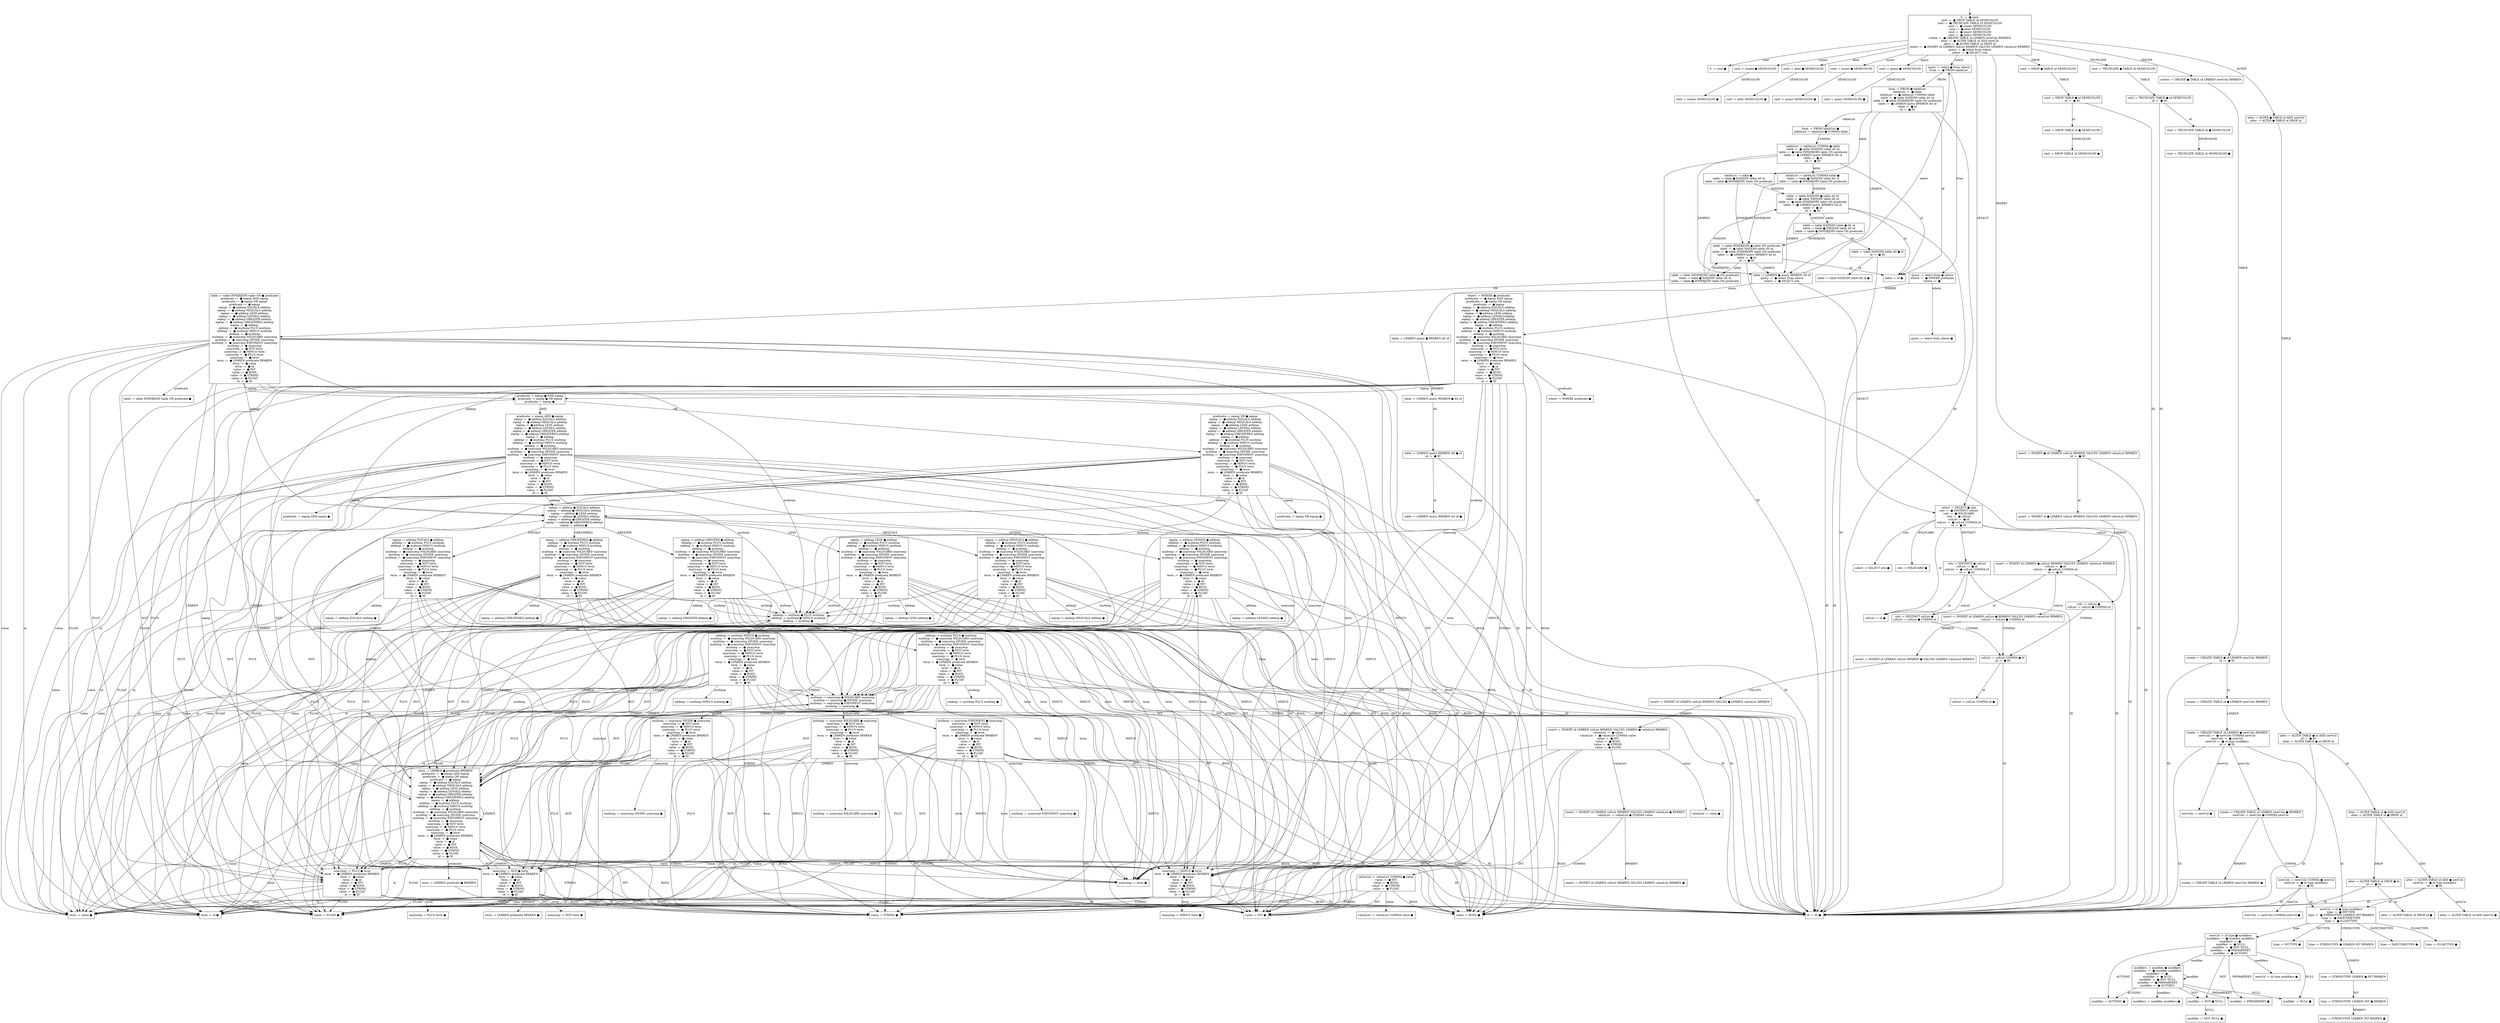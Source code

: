 digraph dfa {
    "" [shape=none]
    "0" [shape=box,label="S' :=  ● cmd \ncmd :=  ● DROP TABLE id SEMICOLON\ncmd :=  ● TRUNCATE TABLE id SEMICOLON\ncmd :=  ● create SEMICOLON\ncmd :=  ● alter SEMICOLON\ncmd :=  ● insert SEMICOLON\ncmd :=  ● query SEMICOLON\ncreate :=  ● CREATE TABLE id LPAREN newCols RPAREN\nalter :=  ● ALTER TABLE id ADD newCol\nalter :=  ● ALTER TABLE id DROP id\ninsert :=  ● INSERT id LPAREN colList RPAREN VALUES LPAREN valueList RPAREN\nquery :=  ● select from where\nselect :=  ● SELECT cols\n"]
    "1" [shape=box,label="S' := cmd ● \n"]
    "2" [shape=box,label="cmd := create ● SEMICOLON\n"]
    "3" [shape=box,label="cmd := create SEMICOLON ● \n"]
    "4" [shape=box,label="cmd := alter ● SEMICOLON\n"]
    "5" [shape=box,label="cmd := alter SEMICOLON ● \n"]
    "6" [shape=box,label="cmd := insert ● SEMICOLON\n"]
    "7" [shape=box,label="cmd := insert SEMICOLON ● \n"]
    "8" [shape=box,label="cmd := query ● SEMICOLON\n"]
    "9" [shape=box,label="cmd := query SEMICOLON ● \n"]
    "10" [shape=box,label="query := select ● from where\nfrom :=  ● FROM tableList\n"]
    "11" [shape=box,label="query := select from ● where\nwhere :=  ● WHERE predicate\nwhere :=  ● \n"]
    "12" [shape=box,label="query := select from where ● \n"]
    "13" [shape=box,label="where := WHERE ● predicate\npredicate :=  ● eqexp AND eqexp\npredicate :=  ● eqexp OR eqexp\npredicate :=  ● eqexp\neqexp :=  ● addexp EQUALS addexp\neqexp :=  ● addexp NEQUALS addexp\neqexp :=  ● addexp LESS addexp\neqexp :=  ● addexp LESSEQ addexp\neqexp :=  ● addexp GREATER addexp\neqexp :=  ● addexp GREATEREQ addexp\neqexp :=  ● addexp\naddexp :=  ● multexp PLUS multexp\naddexp :=  ● multexp MINUS multexp\naddexp :=  ● multexp\nmultexp :=  ● unaryexp WILDCARD unaryexp\nmultexp :=  ● unaryexp DIVIDE unaryexp\nmultexp :=  ● unaryexp EXPONENT unaryexp\nmultexp :=  ● unaryexp\nunaryexp :=  ● NOT term\nunaryexp :=  ● MINUS term\nunaryexp :=  ● PLUS term\nunaryexp :=  ● term\nterm :=  ● LPAREN predicate RPAREN\nterm :=  ● value\nterm :=  ● id\nvalue :=  ● INT\nvalue :=  ● BOOL\nvalue :=  ● STRING\nvalue :=  ● FLOAT\nid :=  ● ID\n"]
    "14" [shape=box,label="term := id ● \n"]
    "15" [shape=box,label="where := WHERE predicate ● \n"]
    "16" [shape=box,label="predicate := eqexp ● AND eqexp\npredicate := eqexp ● OR eqexp\npredicate := eqexp ● \n"]
    "17" [shape=box,label="predicate := eqexp AND ● eqexp\neqexp :=  ● addexp EQUALS addexp\neqexp :=  ● addexp NEQUALS addexp\neqexp :=  ● addexp LESS addexp\neqexp :=  ● addexp LESSEQ addexp\neqexp :=  ● addexp GREATER addexp\neqexp :=  ● addexp GREATEREQ addexp\neqexp :=  ● addexp\naddexp :=  ● multexp PLUS multexp\naddexp :=  ● multexp MINUS multexp\naddexp :=  ● multexp\nmultexp :=  ● unaryexp WILDCARD unaryexp\nmultexp :=  ● unaryexp DIVIDE unaryexp\nmultexp :=  ● unaryexp EXPONENT unaryexp\nmultexp :=  ● unaryexp\nunaryexp :=  ● NOT term\nunaryexp :=  ● MINUS term\nunaryexp :=  ● PLUS term\nunaryexp :=  ● term\nterm :=  ● LPAREN predicate RPAREN\nterm :=  ● value\nterm :=  ● id\nvalue :=  ● INT\nvalue :=  ● BOOL\nvalue :=  ● STRING\nvalue :=  ● FLOAT\nid :=  ● ID\n"]
    "18" [shape=box,label="predicate := eqexp AND eqexp ● \n"]
    "19" [shape=box,label="eqexp := addexp ● EQUALS addexp\neqexp := addexp ● NEQUALS addexp\neqexp := addexp ● LESS addexp\neqexp := addexp ● LESSEQ addexp\neqexp := addexp ● GREATER addexp\neqexp := addexp ● GREATEREQ addexp\neqexp := addexp ● \n"]
    "20" [shape=box,label="eqexp := addexp EQUALS ● addexp\naddexp :=  ● multexp PLUS multexp\naddexp :=  ● multexp MINUS multexp\naddexp :=  ● multexp\nmultexp :=  ● unaryexp WILDCARD unaryexp\nmultexp :=  ● unaryexp DIVIDE unaryexp\nmultexp :=  ● unaryexp EXPONENT unaryexp\nmultexp :=  ● unaryexp\nunaryexp :=  ● NOT term\nunaryexp :=  ● MINUS term\nunaryexp :=  ● PLUS term\nunaryexp :=  ● term\nterm :=  ● LPAREN predicate RPAREN\nterm :=  ● value\nterm :=  ● id\nvalue :=  ● INT\nvalue :=  ● BOOL\nvalue :=  ● STRING\nvalue :=  ● FLOAT\nid :=  ● ID\n"]
    "21" [shape=box,label="eqexp := addexp EQUALS addexp ● \n"]
    "22" [shape=box,label="addexp := multexp ● PLUS multexp\naddexp := multexp ● MINUS multexp\naddexp := multexp ● \n"]
    "23" [shape=box,label="addexp := multexp PLUS ● multexp\nmultexp :=  ● unaryexp WILDCARD unaryexp\nmultexp :=  ● unaryexp DIVIDE unaryexp\nmultexp :=  ● unaryexp EXPONENT unaryexp\nmultexp :=  ● unaryexp\nunaryexp :=  ● NOT term\nunaryexp :=  ● MINUS term\nunaryexp :=  ● PLUS term\nunaryexp :=  ● term\nterm :=  ● LPAREN predicate RPAREN\nterm :=  ● value\nterm :=  ● id\nvalue :=  ● INT\nvalue :=  ● BOOL\nvalue :=  ● STRING\nvalue :=  ● FLOAT\nid :=  ● ID\n"]
    "24" [shape=box,label="addexp := multexp PLUS multexp ● \n"]
    "25" [shape=box,label="multexp := unaryexp ● WILDCARD unaryexp\nmultexp := unaryexp ● DIVIDE unaryexp\nmultexp := unaryexp ● EXPONENT unaryexp\nmultexp := unaryexp ● \n"]
    "26" [shape=box,label="multexp := unaryexp WILDCARD ● unaryexp\nunaryexp :=  ● NOT term\nunaryexp :=  ● MINUS term\nunaryexp :=  ● PLUS term\nunaryexp :=  ● term\nterm :=  ● LPAREN predicate RPAREN\nterm :=  ● value\nterm :=  ● id\nvalue :=  ● INT\nvalue :=  ● BOOL\nvalue :=  ● STRING\nvalue :=  ● FLOAT\nid :=  ● ID\n"]
    "27" [shape=box,label="multexp := unaryexp WILDCARD unaryexp ● \n"]
    "28" [shape=box,label="unaryexp := term ● \n"]
    "29" [shape=box,label="term := value ● \n"]
    "30" [shape=box,label="term := LPAREN ● predicate RPAREN\npredicate :=  ● eqexp AND eqexp\npredicate :=  ● eqexp OR eqexp\npredicate :=  ● eqexp\neqexp :=  ● addexp EQUALS addexp\neqexp :=  ● addexp NEQUALS addexp\neqexp :=  ● addexp LESS addexp\neqexp :=  ● addexp LESSEQ addexp\neqexp :=  ● addexp GREATER addexp\neqexp :=  ● addexp GREATEREQ addexp\neqexp :=  ● addexp\naddexp :=  ● multexp PLUS multexp\naddexp :=  ● multexp MINUS multexp\naddexp :=  ● multexp\nmultexp :=  ● unaryexp WILDCARD unaryexp\nmultexp :=  ● unaryexp DIVIDE unaryexp\nmultexp :=  ● unaryexp EXPONENT unaryexp\nmultexp :=  ● unaryexp\nunaryexp :=  ● NOT term\nunaryexp :=  ● MINUS term\nunaryexp :=  ● PLUS term\nunaryexp :=  ● term\nterm :=  ● LPAREN predicate RPAREN\nterm :=  ● value\nterm :=  ● id\nvalue :=  ● INT\nvalue :=  ● BOOL\nvalue :=  ● STRING\nvalue :=  ● FLOAT\nid :=  ● ID\n"]
    "31" [shape=box,label="term := LPAREN predicate ● RPAREN\n"]
    "32" [shape=box,label="term := LPAREN predicate RPAREN ● \n"]
    "33" [shape=box,label="predicate := eqexp OR ● eqexp\neqexp :=  ● addexp EQUALS addexp\neqexp :=  ● addexp NEQUALS addexp\neqexp :=  ● addexp LESS addexp\neqexp :=  ● addexp LESSEQ addexp\neqexp :=  ● addexp GREATER addexp\neqexp :=  ● addexp GREATEREQ addexp\neqexp :=  ● addexp\naddexp :=  ● multexp PLUS multexp\naddexp :=  ● multexp MINUS multexp\naddexp :=  ● multexp\nmultexp :=  ● unaryexp WILDCARD unaryexp\nmultexp :=  ● unaryexp DIVIDE unaryexp\nmultexp :=  ● unaryexp EXPONENT unaryexp\nmultexp :=  ● unaryexp\nunaryexp :=  ● NOT term\nunaryexp :=  ● MINUS term\nunaryexp :=  ● PLUS term\nunaryexp :=  ● term\nterm :=  ● LPAREN predicate RPAREN\nterm :=  ● value\nterm :=  ● id\nvalue :=  ● INT\nvalue :=  ● BOOL\nvalue :=  ● STRING\nvalue :=  ● FLOAT\nid :=  ● ID\n"]
    "34" [shape=box,label="predicate := eqexp OR eqexp ● \n"]
    "35" [shape=box,label="eqexp := addexp NEQUALS ● addexp\naddexp :=  ● multexp PLUS multexp\naddexp :=  ● multexp MINUS multexp\naddexp :=  ● multexp\nmultexp :=  ● unaryexp WILDCARD unaryexp\nmultexp :=  ● unaryexp DIVIDE unaryexp\nmultexp :=  ● unaryexp EXPONENT unaryexp\nmultexp :=  ● unaryexp\nunaryexp :=  ● NOT term\nunaryexp :=  ● MINUS term\nunaryexp :=  ● PLUS term\nunaryexp :=  ● term\nterm :=  ● LPAREN predicate RPAREN\nterm :=  ● value\nterm :=  ● id\nvalue :=  ● INT\nvalue :=  ● BOOL\nvalue :=  ● STRING\nvalue :=  ● FLOAT\nid :=  ● ID\n"]
    "36" [shape=box,label="eqexp := addexp NEQUALS addexp ● \n"]
    "37" [shape=box,label="addexp := multexp MINUS ● multexp\nmultexp :=  ● unaryexp WILDCARD unaryexp\nmultexp :=  ● unaryexp DIVIDE unaryexp\nmultexp :=  ● unaryexp EXPONENT unaryexp\nmultexp :=  ● unaryexp\nunaryexp :=  ● NOT term\nunaryexp :=  ● MINUS term\nunaryexp :=  ● PLUS term\nunaryexp :=  ● term\nterm :=  ● LPAREN predicate RPAREN\nterm :=  ● value\nterm :=  ● id\nvalue :=  ● INT\nvalue :=  ● BOOL\nvalue :=  ● STRING\nvalue :=  ● FLOAT\nid :=  ● ID\n"]
    "38" [shape=box,label="addexp := multexp MINUS multexp ● \n"]
    "39" [shape=box,label="multexp := unaryexp DIVIDE ● unaryexp\nunaryexp :=  ● NOT term\nunaryexp :=  ● MINUS term\nunaryexp :=  ● PLUS term\nunaryexp :=  ● term\nterm :=  ● LPAREN predicate RPAREN\nterm :=  ● value\nterm :=  ● id\nvalue :=  ● INT\nvalue :=  ● BOOL\nvalue :=  ● STRING\nvalue :=  ● FLOAT\nid :=  ● ID\n"]
    "40" [shape=box,label="multexp := unaryexp DIVIDE unaryexp ● \n"]
    "41" [shape=box,label="value := INT ● \n"]
    "42" [shape=box,label="unaryexp := NOT ● term\nterm :=  ● LPAREN predicate RPAREN\nterm :=  ● value\nterm :=  ● id\nvalue :=  ● INT\nvalue :=  ● BOOL\nvalue :=  ● STRING\nvalue :=  ● FLOAT\nid :=  ● ID\n"]
    "43" [shape=box,label="unaryexp := NOT term ● \n"]
    "44" [shape=box,label="id := ID ● \n"]
    "45" [shape=box,label="value := BOOL ● \n"]
    "46" [shape=box,label="value := STRING ● \n"]
    "47" [shape=box,label="value := FLOAT ● \n"]
    "48" [shape=box,label="unaryexp := PLUS ● term\nterm :=  ● LPAREN predicate RPAREN\nterm :=  ● value\nterm :=  ● id\nvalue :=  ● INT\nvalue :=  ● BOOL\nvalue :=  ● STRING\nvalue :=  ● FLOAT\nid :=  ● ID\n"]
    "49" [shape=box,label="unaryexp := PLUS term ● \n"]
    "50" [shape=box,label="unaryexp := MINUS ● term\nterm :=  ● LPAREN predicate RPAREN\nterm :=  ● value\nterm :=  ● id\nvalue :=  ● INT\nvalue :=  ● BOOL\nvalue :=  ● STRING\nvalue :=  ● FLOAT\nid :=  ● ID\n"]
    "51" [shape=box,label="unaryexp := MINUS term ● \n"]
    "52" [shape=box,label="multexp := unaryexp EXPONENT ● unaryexp\nunaryexp :=  ● NOT term\nunaryexp :=  ● MINUS term\nunaryexp :=  ● PLUS term\nunaryexp :=  ● term\nterm :=  ● LPAREN predicate RPAREN\nterm :=  ● value\nterm :=  ● id\nvalue :=  ● INT\nvalue :=  ● BOOL\nvalue :=  ● STRING\nvalue :=  ● FLOAT\nid :=  ● ID\n"]
    "53" [shape=box,label="multexp := unaryexp EXPONENT unaryexp ● \n"]
    "54" [shape=box,label="eqexp := addexp LESS ● addexp\naddexp :=  ● multexp PLUS multexp\naddexp :=  ● multexp MINUS multexp\naddexp :=  ● multexp\nmultexp :=  ● unaryexp WILDCARD unaryexp\nmultexp :=  ● unaryexp DIVIDE unaryexp\nmultexp :=  ● unaryexp EXPONENT unaryexp\nmultexp :=  ● unaryexp\nunaryexp :=  ● NOT term\nunaryexp :=  ● MINUS term\nunaryexp :=  ● PLUS term\nunaryexp :=  ● term\nterm :=  ● LPAREN predicate RPAREN\nterm :=  ● value\nterm :=  ● id\nvalue :=  ● INT\nvalue :=  ● BOOL\nvalue :=  ● STRING\nvalue :=  ● FLOAT\nid :=  ● ID\n"]
    "55" [shape=box,label="eqexp := addexp LESS addexp ● \n"]
    "56" [shape=box,label="eqexp := addexp LESSEQ ● addexp\naddexp :=  ● multexp PLUS multexp\naddexp :=  ● multexp MINUS multexp\naddexp :=  ● multexp\nmultexp :=  ● unaryexp WILDCARD unaryexp\nmultexp :=  ● unaryexp DIVIDE unaryexp\nmultexp :=  ● unaryexp EXPONENT unaryexp\nmultexp :=  ● unaryexp\nunaryexp :=  ● NOT term\nunaryexp :=  ● MINUS term\nunaryexp :=  ● PLUS term\nunaryexp :=  ● term\nterm :=  ● LPAREN predicate RPAREN\nterm :=  ● value\nterm :=  ● id\nvalue :=  ● INT\nvalue :=  ● BOOL\nvalue :=  ● STRING\nvalue :=  ● FLOAT\nid :=  ● ID\n"]
    "57" [shape=box,label="eqexp := addexp LESSEQ addexp ● \n"]
    "58" [shape=box,label="eqexp := addexp GREATER ● addexp\naddexp :=  ● multexp PLUS multexp\naddexp :=  ● multexp MINUS multexp\naddexp :=  ● multexp\nmultexp :=  ● unaryexp WILDCARD unaryexp\nmultexp :=  ● unaryexp DIVIDE unaryexp\nmultexp :=  ● unaryexp EXPONENT unaryexp\nmultexp :=  ● unaryexp\nunaryexp :=  ● NOT term\nunaryexp :=  ● MINUS term\nunaryexp :=  ● PLUS term\nunaryexp :=  ● term\nterm :=  ● LPAREN predicate RPAREN\nterm :=  ● value\nterm :=  ● id\nvalue :=  ● INT\nvalue :=  ● BOOL\nvalue :=  ● STRING\nvalue :=  ● FLOAT\nid :=  ● ID\n"]
    "59" [shape=box,label="eqexp := addexp GREATER addexp ● \n"]
    "60" [shape=box,label="eqexp := addexp GREATEREQ ● addexp\naddexp :=  ● multexp PLUS multexp\naddexp :=  ● multexp MINUS multexp\naddexp :=  ● multexp\nmultexp :=  ● unaryexp WILDCARD unaryexp\nmultexp :=  ● unaryexp DIVIDE unaryexp\nmultexp :=  ● unaryexp EXPONENT unaryexp\nmultexp :=  ● unaryexp\nunaryexp :=  ● NOT term\nunaryexp :=  ● MINUS term\nunaryexp :=  ● PLUS term\nunaryexp :=  ● term\nterm :=  ● LPAREN predicate RPAREN\nterm :=  ● value\nterm :=  ● id\nvalue :=  ● INT\nvalue :=  ● BOOL\nvalue :=  ● STRING\nvalue :=  ● FLOAT\nid :=  ● ID\n"]
    "61" [shape=box,label="eqexp := addexp GREATEREQ addexp ● \n"]
    "62" [shape=box,label="from := FROM ● tableList\ntableList :=  ● table\ntableList :=  ● tableList COMMA table\ntable :=  ● table NATJOIN table AS id\ntable :=  ● table INNERJOIN table ON predicate\ntable :=  ● LPAREN query RPAREN AS id\ntable :=  ● id\nid :=  ● ID\n"]
    "63" [shape=box,label="from := FROM tableList ● \ntableList := tableList ● COMMA table\n"]
    "64" [shape=box,label="tableList := tableList COMMA ● table\ntable :=  ● table NATJOIN table AS id\ntable :=  ● table INNERJOIN table ON predicate\ntable :=  ● LPAREN query RPAREN AS id\ntable :=  ● id\nid :=  ● ID\n"]
    "65" [shape=box,label="tableList := tableList COMMA table ● \ntable := table ● NATJOIN table AS id\ntable := table ● INNERJOIN table ON predicate\n"]
    "66" [shape=box,label="table := table NATJOIN ● table AS id\ntable :=  ● table NATJOIN table AS id\ntable :=  ● table INNERJOIN table ON predicate\ntable :=  ● LPAREN query RPAREN AS id\ntable :=  ● id\nid :=  ● ID\n"]
    "67" [shape=box,label="table := table NATJOIN table ● AS id\ntable := table ● NATJOIN table AS id\ntable := table ● INNERJOIN table ON predicate\n"]
    "68" [shape=box,label="table := table NATJOIN table AS ● id\nid :=  ● ID\n"]
    "69" [shape=box,label="table := table NATJOIN table AS id ● \n"]
    "70" [shape=box,label="table := table INNERJOIN ● table ON predicate\ntable :=  ● table NATJOIN table AS id\ntable :=  ● table INNERJOIN table ON predicate\ntable :=  ● LPAREN query RPAREN AS id\ntable :=  ● id\nid :=  ● ID\n"]
    "71" [shape=box,label="table := table INNERJOIN table ● ON predicate\ntable := table ● NATJOIN table AS id\ntable := table ● INNERJOIN table ON predicate\n"]
    "72" [shape=box,label="table := table INNERJOIN table ON ● predicate\npredicate :=  ● eqexp AND eqexp\npredicate :=  ● eqexp OR eqexp\npredicate :=  ● eqexp\neqexp :=  ● addexp EQUALS addexp\neqexp :=  ● addexp NEQUALS addexp\neqexp :=  ● addexp LESS addexp\neqexp :=  ● addexp LESSEQ addexp\neqexp :=  ● addexp GREATER addexp\neqexp :=  ● addexp GREATEREQ addexp\neqexp :=  ● addexp\naddexp :=  ● multexp PLUS multexp\naddexp :=  ● multexp MINUS multexp\naddexp :=  ● multexp\nmultexp :=  ● unaryexp WILDCARD unaryexp\nmultexp :=  ● unaryexp DIVIDE unaryexp\nmultexp :=  ● unaryexp EXPONENT unaryexp\nmultexp :=  ● unaryexp\nunaryexp :=  ● NOT term\nunaryexp :=  ● MINUS term\nunaryexp :=  ● PLUS term\nunaryexp :=  ● term\nterm :=  ● LPAREN predicate RPAREN\nterm :=  ● value\nterm :=  ● id\nvalue :=  ● INT\nvalue :=  ● BOOL\nvalue :=  ● STRING\nvalue :=  ● FLOAT\nid :=  ● ID\n"]
    "73" [shape=box,label="table := table INNERJOIN table ON predicate ● \n"]
    "74" [shape=box,label="table := id ● \n"]
    "75" [shape=box,label="table := LPAREN ● query RPAREN AS id\nquery :=  ● select from where\nselect :=  ● SELECT cols\n"]
    "76" [shape=box,label="table := LPAREN query ● RPAREN AS id\n"]
    "77" [shape=box,label="table := LPAREN query RPAREN ● AS id\n"]
    "78" [shape=box,label="table := LPAREN query RPAREN AS ● id\nid :=  ● ID\n"]
    "79" [shape=box,label="table := LPAREN query RPAREN AS id ● \n"]
    "80" [shape=box,label="select := SELECT ● cols\ncols :=  ● DISTINCT colList\ncols :=  ● WILDCARD\ncols :=  ● colList\ncolList :=  ● id\ncolList :=  ● colList COMMA id\nid :=  ● ID\n"]
    "81" [shape=box,label="select := SELECT cols ● \n"]
    "82" [shape=box,label="cols := colList ● \ncolList := colList ● COMMA id\n"]
    "83" [shape=box,label="colList := colList COMMA ● id\nid :=  ● ID\n"]
    "84" [shape=box,label="colList := colList COMMA id ● \n"]
    "85" [shape=box,label="colList := id ● \n"]
    "86" [shape=box,label="cols := DISTINCT ● colList\ncolList :=  ● id\ncolList :=  ● colList COMMA id\nid :=  ● ID\n"]
    "87" [shape=box,label="cols := DISTINCT colList ● \ncolList := colList ● COMMA id\n"]
    "88" [shape=box,label="cols := WILDCARD ● \n"]
    "89" [shape=box,label="tableList := table ● \ntable := table ● NATJOIN table AS id\ntable := table ● INNERJOIN table ON predicate\n"]
    "90" [shape=box,label="cmd := DROP ● TABLE id SEMICOLON\n"]
    "91" [shape=box,label="cmd := DROP TABLE ● id SEMICOLON\nid :=  ● ID\n"]
    "92" [shape=box,label="cmd := DROP TABLE id ● SEMICOLON\n"]
    "93" [shape=box,label="cmd := DROP TABLE id SEMICOLON ● \n"]
    "94" [shape=box,label="cmd := TRUNCATE ● TABLE id SEMICOLON\n"]
    "95" [shape=box,label="cmd := TRUNCATE TABLE ● id SEMICOLON\nid :=  ● ID\n"]
    "96" [shape=box,label="cmd := TRUNCATE TABLE id ● SEMICOLON\n"]
    "97" [shape=box,label="cmd := TRUNCATE TABLE id SEMICOLON ● \n"]
    "98" [shape=box,label="create := CREATE ● TABLE id LPAREN newCols RPAREN\n"]
    "99" [shape=box,label="create := CREATE TABLE ● id LPAREN newCols RPAREN\nid :=  ● ID\n"]
    "100" [shape=box,label="create := CREATE TABLE id ● LPAREN newCols RPAREN\n"]
    "101" [shape=box,label="create := CREATE TABLE id LPAREN ● newCols RPAREN\nnewCols :=  ● newCols COMMA newCol\nnewCols :=  ● newCol\nnewCol :=  ● id type modifiers\nid :=  ● ID\n"]
    "102" [shape=box,label="create := CREATE TABLE id LPAREN newCols ● RPAREN\nnewCols := newCols ● COMMA newCol\n"]
    "103" [shape=box,label="create := CREATE TABLE id LPAREN newCols RPAREN ● \n"]
    "104" [shape=box,label="newCols := newCols COMMA ● newCol\nnewCol :=  ● id type modifiers\nid :=  ● ID\n"]
    "105" [shape=box,label="newCols := newCols COMMA newCol ● \n"]
    "106" [shape=box,label="newCol := id ● type modifiers\ntype :=  ● INTTYPE\ntype :=  ● STRINGTYPE LPAREN INT RPAREN\ntype :=  ● DATETIMETYPE\ntype :=  ● FLOATTYPE\n"]
    "107" [shape=box,label="newCol := id type ● modifiers\nmodifiers :=  ● modifier modifiers\nmodifiers :=  ● \nmodifier :=  ● NULL\nmodifier :=  ● NOT NULL\nmodifier :=  ● PRIMARYKEY\nmodifier :=  ● AUTOINC\n"]
    "108" [shape=box,label="newCol := id type modifiers ● \n"]
    "109" [shape=box,label="modifiers := modifier ● modifiers\nmodifiers :=  ● modifier modifiers\nmodifiers :=  ● \nmodifier :=  ● NULL\nmodifier :=  ● NOT NULL\nmodifier :=  ● PRIMARYKEY\nmodifier :=  ● AUTOINC\n"]
    "110" [shape=box,label="modifiers := modifier modifiers ● \n"]
    "111" [shape=box,label="modifier := NULL ● \n"]
    "112" [shape=box,label="modifier := NOT ● NULL\n"]
    "113" [shape=box,label="modifier := NOT NULL ● \n"]
    "114" [shape=box,label="modifier := PRIMARYKEY ● \n"]
    "115" [shape=box,label="modifier := AUTOINC ● \n"]
    "116" [shape=box,label="type := INTTYPE ● \n"]
    "117" [shape=box,label="type := STRINGTYPE ● LPAREN INT RPAREN\n"]
    "118" [shape=box,label="type := STRINGTYPE LPAREN ● INT RPAREN\n"]
    "119" [shape=box,label="type := STRINGTYPE LPAREN INT ● RPAREN\n"]
    "120" [shape=box,label="type := STRINGTYPE LPAREN INT RPAREN ● \n"]
    "121" [shape=box,label="type := DATETIMETYPE ● \n"]
    "122" [shape=box,label="type := FLOATTYPE ● \n"]
    "123" [shape=box,label="newCols := newCol ● \n"]
    "124" [shape=box,label="alter := ALTER ● TABLE id ADD newCol\nalter := ALTER ● TABLE id DROP id\n"]
    "125" [shape=box,label="alter := ALTER TABLE ● id ADD newCol\nid :=  ● ID\nalter := ALTER TABLE ● id DROP id\n"]
    "126" [shape=box,label="alter := ALTER TABLE id ● ADD newCol\nalter := ALTER TABLE id ● DROP id\n"]
    "127" [shape=box,label="alter := ALTER TABLE id ADD ● newCol\nnewCol :=  ● id type modifiers\nid :=  ● ID\n"]
    "128" [shape=box,label="alter := ALTER TABLE id ADD newCol ● \n"]
    "129" [shape=box,label="alter := ALTER TABLE id DROP ● id\nid :=  ● ID\n"]
    "130" [shape=box,label="alter := ALTER TABLE id DROP id ● \n"]
    "131" [shape=box,label="insert := INSERT ● id LPAREN colList RPAREN VALUES LPAREN valueList RPAREN\nid :=  ● ID\n"]
    "132" [shape=box,label="insert := INSERT id ● LPAREN colList RPAREN VALUES LPAREN valueList RPAREN\n"]
    "133" [shape=box,label="insert := INSERT id LPAREN ● colList RPAREN VALUES LPAREN valueList RPAREN\ncolList :=  ● id\ncolList :=  ● colList COMMA id\nid :=  ● ID\n"]
    "134" [shape=box,label="insert := INSERT id LPAREN colList ● RPAREN VALUES LPAREN valueList RPAREN\ncolList := colList ● COMMA id\n"]
    "135" [shape=box,label="insert := INSERT id LPAREN colList RPAREN ● VALUES LPAREN valueList RPAREN\n"]
    "136" [shape=box,label="insert := INSERT id LPAREN colList RPAREN VALUES ● LPAREN valueList RPAREN\n"]
    "137" [shape=box,label="insert := INSERT id LPAREN colList RPAREN VALUES LPAREN ● valueList RPAREN\nvalueList :=  ● value\nvalueList :=  ● valueList COMMA value\nvalue :=  ● INT\nvalue :=  ● BOOL\nvalue :=  ● STRING\nvalue :=  ● FLOAT\n"]
    "138" [shape=box,label="valueList := value ● \n"]
    "139" [shape=box,label="insert := INSERT id LPAREN colList RPAREN VALUES LPAREN valueList ● RPAREN\nvalueList := valueList ● COMMA value\n"]
    "140" [shape=box,label="insert := INSERT id LPAREN colList RPAREN VALUES LPAREN valueList RPAREN ● \n"]
    "141" [shape=box,label="valueList := valueList COMMA ● value\nvalue :=  ● INT\nvalue :=  ● BOOL\nvalue :=  ● STRING\nvalue :=  ● FLOAT\n"]
    "142" [shape=box,label="valueList := valueList COMMA value ● \n"]
    "" -> "0"    "0" -> "1" [label="cmd"]
    "0" -> "2" [label="create"]
    "0" -> "4" [label="alter"]
    "0" -> "6" [label="insert"]
    "0" -> "8" [label="query"]
    "0" -> "10" [label="select"]
    "0" -> "90" [label="DROP"]
    "0" -> "94" [label="TRUNCATE"]
    "0" -> "98" [label="CREATE"]
    "0" -> "124" [label="ALTER"]
    "0" -> "131" [label="INSERT"]
    "0" -> "80" [label="SELECT"]
    "2" -> "3" [label="SEMICOLON"]
    "4" -> "5" [label="SEMICOLON"]
    "6" -> "7" [label="SEMICOLON"]
    "8" -> "9" [label="SEMICOLON"]
    "10" -> "11" [label="from"]
    "10" -> "62" [label="FROM"]
    "11" -> "12" [label="where"]
    "11" -> "13" [label="WHERE"]
    "13" -> "14" [label="id"]
    "13" -> "15" [label="predicate"]
    "13" -> "16" [label="eqexp"]
    "13" -> "19" [label="addexp"]
    "13" -> "22" [label="multexp"]
    "13" -> "25" [label="unaryexp"]
    "13" -> "28" [label="term"]
    "13" -> "29" [label="value"]
    "13" -> "30" [label="LPAREN"]
    "13" -> "41" [label="INT"]
    "13" -> "42" [label="NOT"]
    "13" -> "44" [label="ID"]
    "13" -> "48" [label="PLUS"]
    "13" -> "50" [label="MINUS"]
    "13" -> "45" [label="BOOL"]
    "13" -> "46" [label="STRING"]
    "13" -> "47" [label="FLOAT"]
    "16" -> "33" [label="OR"]
    "16" -> "17" [label="AND"]
    "17" -> "14" [label="id"]
    "17" -> "18" [label="eqexp"]
    "17" -> "19" [label="addexp"]
    "17" -> "22" [label="multexp"]
    "17" -> "25" [label="unaryexp"]
    "17" -> "28" [label="term"]
    "17" -> "29" [label="value"]
    "17" -> "30" [label="LPAREN"]
    "17" -> "41" [label="INT"]
    "17" -> "42" [label="NOT"]
    "17" -> "44" [label="ID"]
    "17" -> "48" [label="PLUS"]
    "17" -> "50" [label="MINUS"]
    "17" -> "45" [label="BOOL"]
    "17" -> "46" [label="STRING"]
    "17" -> "47" [label="FLOAT"]
    "19" -> "35" [label="NEQUALS"]
    "19" -> "54" [label="LESS"]
    "19" -> "56" [label="LESSEQ"]
    "19" -> "58" [label="GREATER"]
    "19" -> "60" [label="GREATEREQ"]
    "19" -> "20" [label="EQUALS"]
    "20" -> "14" [label="id"]
    "20" -> "21" [label="addexp"]
    "20" -> "22" [label="multexp"]
    "20" -> "25" [label="unaryexp"]
    "20" -> "28" [label="term"]
    "20" -> "29" [label="value"]
    "20" -> "30" [label="LPAREN"]
    "20" -> "41" [label="INT"]
    "20" -> "42" [label="NOT"]
    "20" -> "44" [label="ID"]
    "20" -> "48" [label="PLUS"]
    "20" -> "50" [label="MINUS"]
    "20" -> "45" [label="BOOL"]
    "20" -> "46" [label="STRING"]
    "20" -> "47" [label="FLOAT"]
    "22" -> "37" [label="MINUS"]
    "22" -> "23" [label="PLUS"]
    "23" -> "14" [label="id"]
    "23" -> "24" [label="multexp"]
    "23" -> "25" [label="unaryexp"]
    "23" -> "28" [label="term"]
    "23" -> "29" [label="value"]
    "23" -> "30" [label="LPAREN"]
    "23" -> "41" [label="INT"]
    "23" -> "42" [label="NOT"]
    "23" -> "44" [label="ID"]
    "23" -> "48" [label="PLUS"]
    "23" -> "50" [label="MINUS"]
    "23" -> "45" [label="BOOL"]
    "23" -> "46" [label="STRING"]
    "23" -> "47" [label="FLOAT"]
    "25" -> "39" [label="DIVIDE"]
    "25" -> "52" [label="EXPONENT"]
    "25" -> "26" [label="WILDCARD"]
    "26" -> "14" [label="id"]
    "26" -> "27" [label="unaryexp"]
    "26" -> "28" [label="term"]
    "26" -> "29" [label="value"]
    "26" -> "30" [label="LPAREN"]
    "26" -> "41" [label="INT"]
    "26" -> "42" [label="NOT"]
    "26" -> "44" [label="ID"]
    "26" -> "48" [label="PLUS"]
    "26" -> "50" [label="MINUS"]
    "26" -> "45" [label="BOOL"]
    "26" -> "46" [label="STRING"]
    "26" -> "47" [label="FLOAT"]
    "30" -> "14" [label="id"]
    "30" -> "31" [label="predicate"]
    "30" -> "16" [label="eqexp"]
    "30" -> "19" [label="addexp"]
    "30" -> "22" [label="multexp"]
    "30" -> "25" [label="unaryexp"]
    "30" -> "28" [label="term"]
    "30" -> "29" [label="value"]
    "30" -> "30" [label="LPAREN"]
    "30" -> "41" [label="INT"]
    "30" -> "42" [label="NOT"]
    "30" -> "44" [label="ID"]
    "30" -> "48" [label="PLUS"]
    "30" -> "50" [label="MINUS"]
    "30" -> "45" [label="BOOL"]
    "30" -> "46" [label="STRING"]
    "30" -> "47" [label="FLOAT"]
    "31" -> "32" [label="RPAREN"]
    "33" -> "14" [label="id"]
    "33" -> "34" [label="eqexp"]
    "33" -> "19" [label="addexp"]
    "33" -> "22" [label="multexp"]
    "33" -> "25" [label="unaryexp"]
    "33" -> "28" [label="term"]
    "33" -> "29" [label="value"]
    "33" -> "30" [label="LPAREN"]
    "33" -> "41" [label="INT"]
    "33" -> "42" [label="NOT"]
    "33" -> "44" [label="ID"]
    "33" -> "48" [label="PLUS"]
    "33" -> "50" [label="MINUS"]
    "33" -> "45" [label="BOOL"]
    "33" -> "46" [label="STRING"]
    "33" -> "47" [label="FLOAT"]
    "35" -> "14" [label="id"]
    "35" -> "36" [label="addexp"]
    "35" -> "22" [label="multexp"]
    "35" -> "25" [label="unaryexp"]
    "35" -> "28" [label="term"]
    "35" -> "29" [label="value"]
    "35" -> "30" [label="LPAREN"]
    "35" -> "41" [label="INT"]
    "35" -> "42" [label="NOT"]
    "35" -> "44" [label="ID"]
    "35" -> "48" [label="PLUS"]
    "35" -> "50" [label="MINUS"]
    "35" -> "45" [label="BOOL"]
    "35" -> "46" [label="STRING"]
    "35" -> "47" [label="FLOAT"]
    "37" -> "14" [label="id"]
    "37" -> "38" [label="multexp"]
    "37" -> "25" [label="unaryexp"]
    "37" -> "28" [label="term"]
    "37" -> "29" [label="value"]
    "37" -> "30" [label="LPAREN"]
    "37" -> "41" [label="INT"]
    "37" -> "42" [label="NOT"]
    "37" -> "44" [label="ID"]
    "37" -> "48" [label="PLUS"]
    "37" -> "50" [label="MINUS"]
    "37" -> "45" [label="BOOL"]
    "37" -> "46" [label="STRING"]
    "37" -> "47" [label="FLOAT"]
    "39" -> "14" [label="id"]
    "39" -> "40" [label="unaryexp"]
    "39" -> "28" [label="term"]
    "39" -> "29" [label="value"]
    "39" -> "30" [label="LPAREN"]
    "39" -> "41" [label="INT"]
    "39" -> "42" [label="NOT"]
    "39" -> "44" [label="ID"]
    "39" -> "48" [label="PLUS"]
    "39" -> "50" [label="MINUS"]
    "39" -> "45" [label="BOOL"]
    "39" -> "46" [label="STRING"]
    "39" -> "47" [label="FLOAT"]
    "42" -> "14" [label="id"]
    "42" -> "43" [label="term"]
    "42" -> "29" [label="value"]
    "42" -> "30" [label="LPAREN"]
    "42" -> "41" [label="INT"]
    "42" -> "44" [label="ID"]
    "42" -> "45" [label="BOOL"]
    "42" -> "46" [label="STRING"]
    "42" -> "47" [label="FLOAT"]
    "48" -> "14" [label="id"]
    "48" -> "49" [label="term"]
    "48" -> "29" [label="value"]
    "48" -> "30" [label="LPAREN"]
    "48" -> "41" [label="INT"]
    "48" -> "44" [label="ID"]
    "48" -> "45" [label="BOOL"]
    "48" -> "46" [label="STRING"]
    "48" -> "47" [label="FLOAT"]
    "50" -> "14" [label="id"]
    "50" -> "51" [label="term"]
    "50" -> "29" [label="value"]
    "50" -> "30" [label="LPAREN"]
    "50" -> "41" [label="INT"]
    "50" -> "44" [label="ID"]
    "50" -> "45" [label="BOOL"]
    "50" -> "46" [label="STRING"]
    "50" -> "47" [label="FLOAT"]
    "52" -> "14" [label="id"]
    "52" -> "53" [label="unaryexp"]
    "52" -> "28" [label="term"]
    "52" -> "29" [label="value"]
    "52" -> "30" [label="LPAREN"]
    "52" -> "41" [label="INT"]
    "52" -> "42" [label="NOT"]
    "52" -> "44" [label="ID"]
    "52" -> "48" [label="PLUS"]
    "52" -> "50" [label="MINUS"]
    "52" -> "45" [label="BOOL"]
    "52" -> "46" [label="STRING"]
    "52" -> "47" [label="FLOAT"]
    "54" -> "14" [label="id"]
    "54" -> "55" [label="addexp"]
    "54" -> "22" [label="multexp"]
    "54" -> "25" [label="unaryexp"]
    "54" -> "28" [label="term"]
    "54" -> "29" [label="value"]
    "54" -> "30" [label="LPAREN"]
    "54" -> "41" [label="INT"]
    "54" -> "42" [label="NOT"]
    "54" -> "44" [label="ID"]
    "54" -> "48" [label="PLUS"]
    "54" -> "50" [label="MINUS"]
    "54" -> "45" [label="BOOL"]
    "54" -> "46" [label="STRING"]
    "54" -> "47" [label="FLOAT"]
    "56" -> "14" [label="id"]
    "56" -> "57" [label="addexp"]
    "56" -> "22" [label="multexp"]
    "56" -> "25" [label="unaryexp"]
    "56" -> "28" [label="term"]
    "56" -> "29" [label="value"]
    "56" -> "30" [label="LPAREN"]
    "56" -> "41" [label="INT"]
    "56" -> "42" [label="NOT"]
    "56" -> "44" [label="ID"]
    "56" -> "48" [label="PLUS"]
    "56" -> "50" [label="MINUS"]
    "56" -> "45" [label="BOOL"]
    "56" -> "46" [label="STRING"]
    "56" -> "47" [label="FLOAT"]
    "58" -> "14" [label="id"]
    "58" -> "59" [label="addexp"]
    "58" -> "22" [label="multexp"]
    "58" -> "25" [label="unaryexp"]
    "58" -> "28" [label="term"]
    "58" -> "29" [label="value"]
    "58" -> "30" [label="LPAREN"]
    "58" -> "41" [label="INT"]
    "58" -> "42" [label="NOT"]
    "58" -> "44" [label="ID"]
    "58" -> "48" [label="PLUS"]
    "58" -> "50" [label="MINUS"]
    "58" -> "45" [label="BOOL"]
    "58" -> "46" [label="STRING"]
    "58" -> "47" [label="FLOAT"]
    "60" -> "14" [label="id"]
    "60" -> "61" [label="addexp"]
    "60" -> "22" [label="multexp"]
    "60" -> "25" [label="unaryexp"]
    "60" -> "28" [label="term"]
    "60" -> "29" [label="value"]
    "60" -> "30" [label="LPAREN"]
    "60" -> "41" [label="INT"]
    "60" -> "42" [label="NOT"]
    "60" -> "44" [label="ID"]
    "60" -> "48" [label="PLUS"]
    "60" -> "50" [label="MINUS"]
    "60" -> "45" [label="BOOL"]
    "60" -> "46" [label="STRING"]
    "60" -> "47" [label="FLOAT"]
    "62" -> "63" [label="tableList"]
    "62" -> "89" [label="table"]
    "62" -> "74" [label="id"]
    "62" -> "75" [label="LPAREN"]
    "62" -> "44" [label="ID"]
    "63" -> "64" [label="COMMA"]
    "64" -> "65" [label="table"]
    "64" -> "74" [label="id"]
    "64" -> "75" [label="LPAREN"]
    "64" -> "44" [label="ID"]
    "65" -> "66" [label="NATJOIN"]
    "65" -> "70" [label="INNERJOIN"]
    "66" -> "67" [label="table"]
    "66" -> "74" [label="id"]
    "66" -> "75" [label="LPAREN"]
    "66" -> "44" [label="ID"]
    "67" -> "68" [label="AS"]
    "67" -> "66" [label="NATJOIN"]
    "67" -> "70" [label="INNERJOIN"]
    "68" -> "69" [label="id"]
    "68" -> "44" [label="ID"]
    "70" -> "71" [label="table"]
    "70" -> "74" [label="id"]
    "70" -> "75" [label="LPAREN"]
    "70" -> "44" [label="ID"]
    "71" -> "72" [label="ON"]
    "71" -> "66" [label="NATJOIN"]
    "71" -> "70" [label="INNERJOIN"]
    "72" -> "14" [label="id"]
    "72" -> "73" [label="predicate"]
    "72" -> "16" [label="eqexp"]
    "72" -> "19" [label="addexp"]
    "72" -> "22" [label="multexp"]
    "72" -> "25" [label="unaryexp"]
    "72" -> "28" [label="term"]
    "72" -> "29" [label="value"]
    "72" -> "30" [label="LPAREN"]
    "72" -> "41" [label="INT"]
    "72" -> "42" [label="NOT"]
    "72" -> "44" [label="ID"]
    "72" -> "48" [label="PLUS"]
    "72" -> "50" [label="MINUS"]
    "72" -> "45" [label="BOOL"]
    "72" -> "46" [label="STRING"]
    "72" -> "47" [label="FLOAT"]
    "75" -> "76" [label="query"]
    "75" -> "10" [label="select"]
    "75" -> "80" [label="SELECT"]
    "76" -> "77" [label="RPAREN"]
    "77" -> "78" [label="AS"]
    "78" -> "79" [label="id"]
    "78" -> "44" [label="ID"]
    "80" -> "81" [label="cols"]
    "80" -> "82" [label="colList"]
    "80" -> "85" [label="id"]
    "80" -> "86" [label="DISTINCT"]
    "80" -> "88" [label="WILDCARD"]
    "80" -> "44" [label="ID"]
    "82" -> "83" [label="COMMA"]
    "83" -> "84" [label="id"]
    "83" -> "44" [label="ID"]
    "86" -> "87" [label="colList"]
    "86" -> "85" [label="id"]
    "86" -> "44" [label="ID"]
    "87" -> "83" [label="COMMA"]
    "89" -> "66" [label="NATJOIN"]
    "89" -> "70" [label="INNERJOIN"]
    "90" -> "91" [label="TABLE"]
    "91" -> "92" [label="id"]
    "91" -> "44" [label="ID"]
    "92" -> "93" [label="SEMICOLON"]
    "94" -> "95" [label="TABLE"]
    "95" -> "96" [label="id"]
    "95" -> "44" [label="ID"]
    "96" -> "97" [label="SEMICOLON"]
    "98" -> "99" [label="TABLE"]
    "99" -> "100" [label="id"]
    "99" -> "44" [label="ID"]
    "100" -> "101" [label="LPAREN"]
    "101" -> "102" [label="newCols"]
    "101" -> "123" [label="newCol"]
    "101" -> "106" [label="id"]
    "101" -> "44" [label="ID"]
    "102" -> "103" [label="RPAREN"]
    "102" -> "104" [label="COMMA"]
    "104" -> "105" [label="newCol"]
    "104" -> "106" [label="id"]
    "104" -> "44" [label="ID"]
    "106" -> "107" [label="type"]
    "106" -> "116" [label="INTTYPE"]
    "106" -> "117" [label="STRINGTYPE"]
    "106" -> "121" [label="DATETIMETYPE"]
    "106" -> "122" [label="FLOATTYPE"]
    "107" -> "108" [label="modifiers"]
    "107" -> "109" [label="modifier"]
    "107" -> "111" [label="NULL"]
    "107" -> "112" [label="NOT"]
    "107" -> "114" [label="PRIMARYKEY"]
    "107" -> "115" [label="AUTOINC"]
    "109" -> "110" [label="modifiers"]
    "109" -> "109" [label="modifier"]
    "109" -> "111" [label="NULL"]
    "109" -> "112" [label="NOT"]
    "109" -> "114" [label="PRIMARYKEY"]
    "109" -> "115" [label="AUTOINC"]
    "112" -> "113" [label="NULL"]
    "117" -> "118" [label="LPAREN"]
    "118" -> "119" [label="INT"]
    "119" -> "120" [label="RPAREN"]
    "124" -> "125" [label="TABLE"]
    "125" -> "126" [label="id"]
    "125" -> "44" [label="ID"]
    "126" -> "127" [label="ADD"]
    "126" -> "129" [label="DROP"]
    "127" -> "128" [label="newCol"]
    "127" -> "106" [label="id"]
    "127" -> "44" [label="ID"]
    "129" -> "130" [label="id"]
    "129" -> "44" [label="ID"]
    "131" -> "132" [label="id"]
    "131" -> "44" [label="ID"]
    "132" -> "133" [label="LPAREN"]
    "133" -> "134" [label="colList"]
    "133" -> "85" [label="id"]
    "133" -> "44" [label="ID"]
    "134" -> "135" [label="RPAREN"]
    "134" -> "83" [label="COMMA"]
    "135" -> "136" [label="VALUES"]
    "136" -> "137" [label="LPAREN"]
    "137" -> "138" [label="value"]
    "137" -> "139" [label="valueList"]
    "137" -> "41" [label="INT"]
    "137" -> "45" [label="BOOL"]
    "137" -> "46" [label="STRING"]
    "137" -> "47" [label="FLOAT"]
    "139" -> "140" [label="RPAREN"]
    "139" -> "141" [label="COMMA"]
    "141" -> "142" [label="value"]
    "141" -> "41" [label="INT"]
    "141" -> "45" [label="BOOL"]
    "141" -> "46" [label="STRING"]
    "141" -> "47" [label="FLOAT"]
}